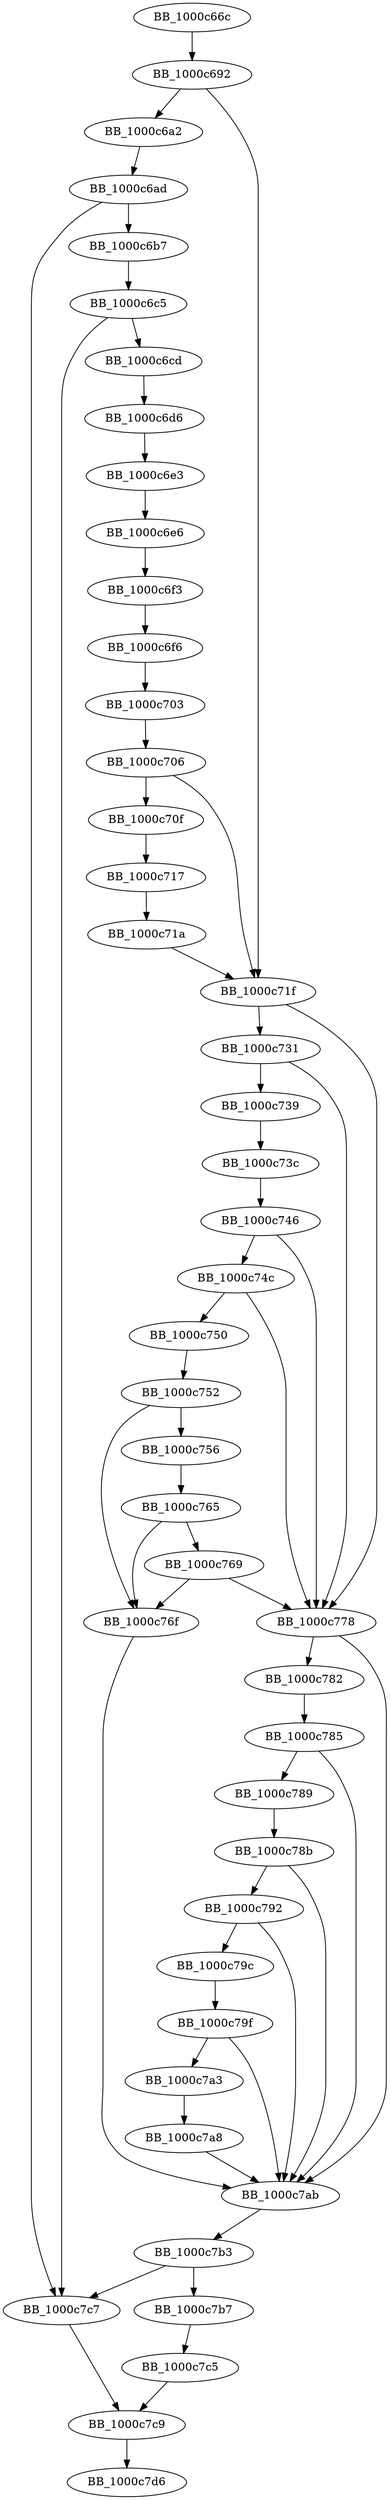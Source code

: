 DiGraph sub_1000C66C{
BB_1000c66c->BB_1000c692
BB_1000c692->BB_1000c6a2
BB_1000c692->BB_1000c71f
BB_1000c6a2->BB_1000c6ad
BB_1000c6ad->BB_1000c6b7
BB_1000c6ad->BB_1000c7c7
BB_1000c6b7->BB_1000c6c5
BB_1000c6c5->BB_1000c6cd
BB_1000c6c5->BB_1000c7c7
BB_1000c6cd->BB_1000c6d6
BB_1000c6d6->BB_1000c6e3
BB_1000c6e3->BB_1000c6e6
BB_1000c6e6->BB_1000c6f3
BB_1000c6f3->BB_1000c6f6
BB_1000c6f6->BB_1000c703
BB_1000c703->BB_1000c706
BB_1000c706->BB_1000c70f
BB_1000c706->BB_1000c71f
BB_1000c70f->BB_1000c717
BB_1000c717->BB_1000c71a
BB_1000c71a->BB_1000c71f
BB_1000c71f->BB_1000c731
BB_1000c71f->BB_1000c778
BB_1000c731->BB_1000c739
BB_1000c731->BB_1000c778
BB_1000c739->BB_1000c73c
BB_1000c73c->BB_1000c746
BB_1000c746->BB_1000c74c
BB_1000c746->BB_1000c778
BB_1000c74c->BB_1000c750
BB_1000c74c->BB_1000c778
BB_1000c750->BB_1000c752
BB_1000c752->BB_1000c756
BB_1000c752->BB_1000c76f
BB_1000c756->BB_1000c765
BB_1000c765->BB_1000c769
BB_1000c765->BB_1000c76f
BB_1000c769->BB_1000c76f
BB_1000c769->BB_1000c778
BB_1000c76f->BB_1000c7ab
BB_1000c778->BB_1000c782
BB_1000c778->BB_1000c7ab
BB_1000c782->BB_1000c785
BB_1000c785->BB_1000c789
BB_1000c785->BB_1000c7ab
BB_1000c789->BB_1000c78b
BB_1000c78b->BB_1000c792
BB_1000c78b->BB_1000c7ab
BB_1000c792->BB_1000c79c
BB_1000c792->BB_1000c7ab
BB_1000c79c->BB_1000c79f
BB_1000c79f->BB_1000c7a3
BB_1000c79f->BB_1000c7ab
BB_1000c7a3->BB_1000c7a8
BB_1000c7a8->BB_1000c7ab
BB_1000c7ab->BB_1000c7b3
BB_1000c7b3->BB_1000c7b7
BB_1000c7b3->BB_1000c7c7
BB_1000c7b7->BB_1000c7c5
BB_1000c7c5->BB_1000c7c9
BB_1000c7c7->BB_1000c7c9
BB_1000c7c9->BB_1000c7d6
}
